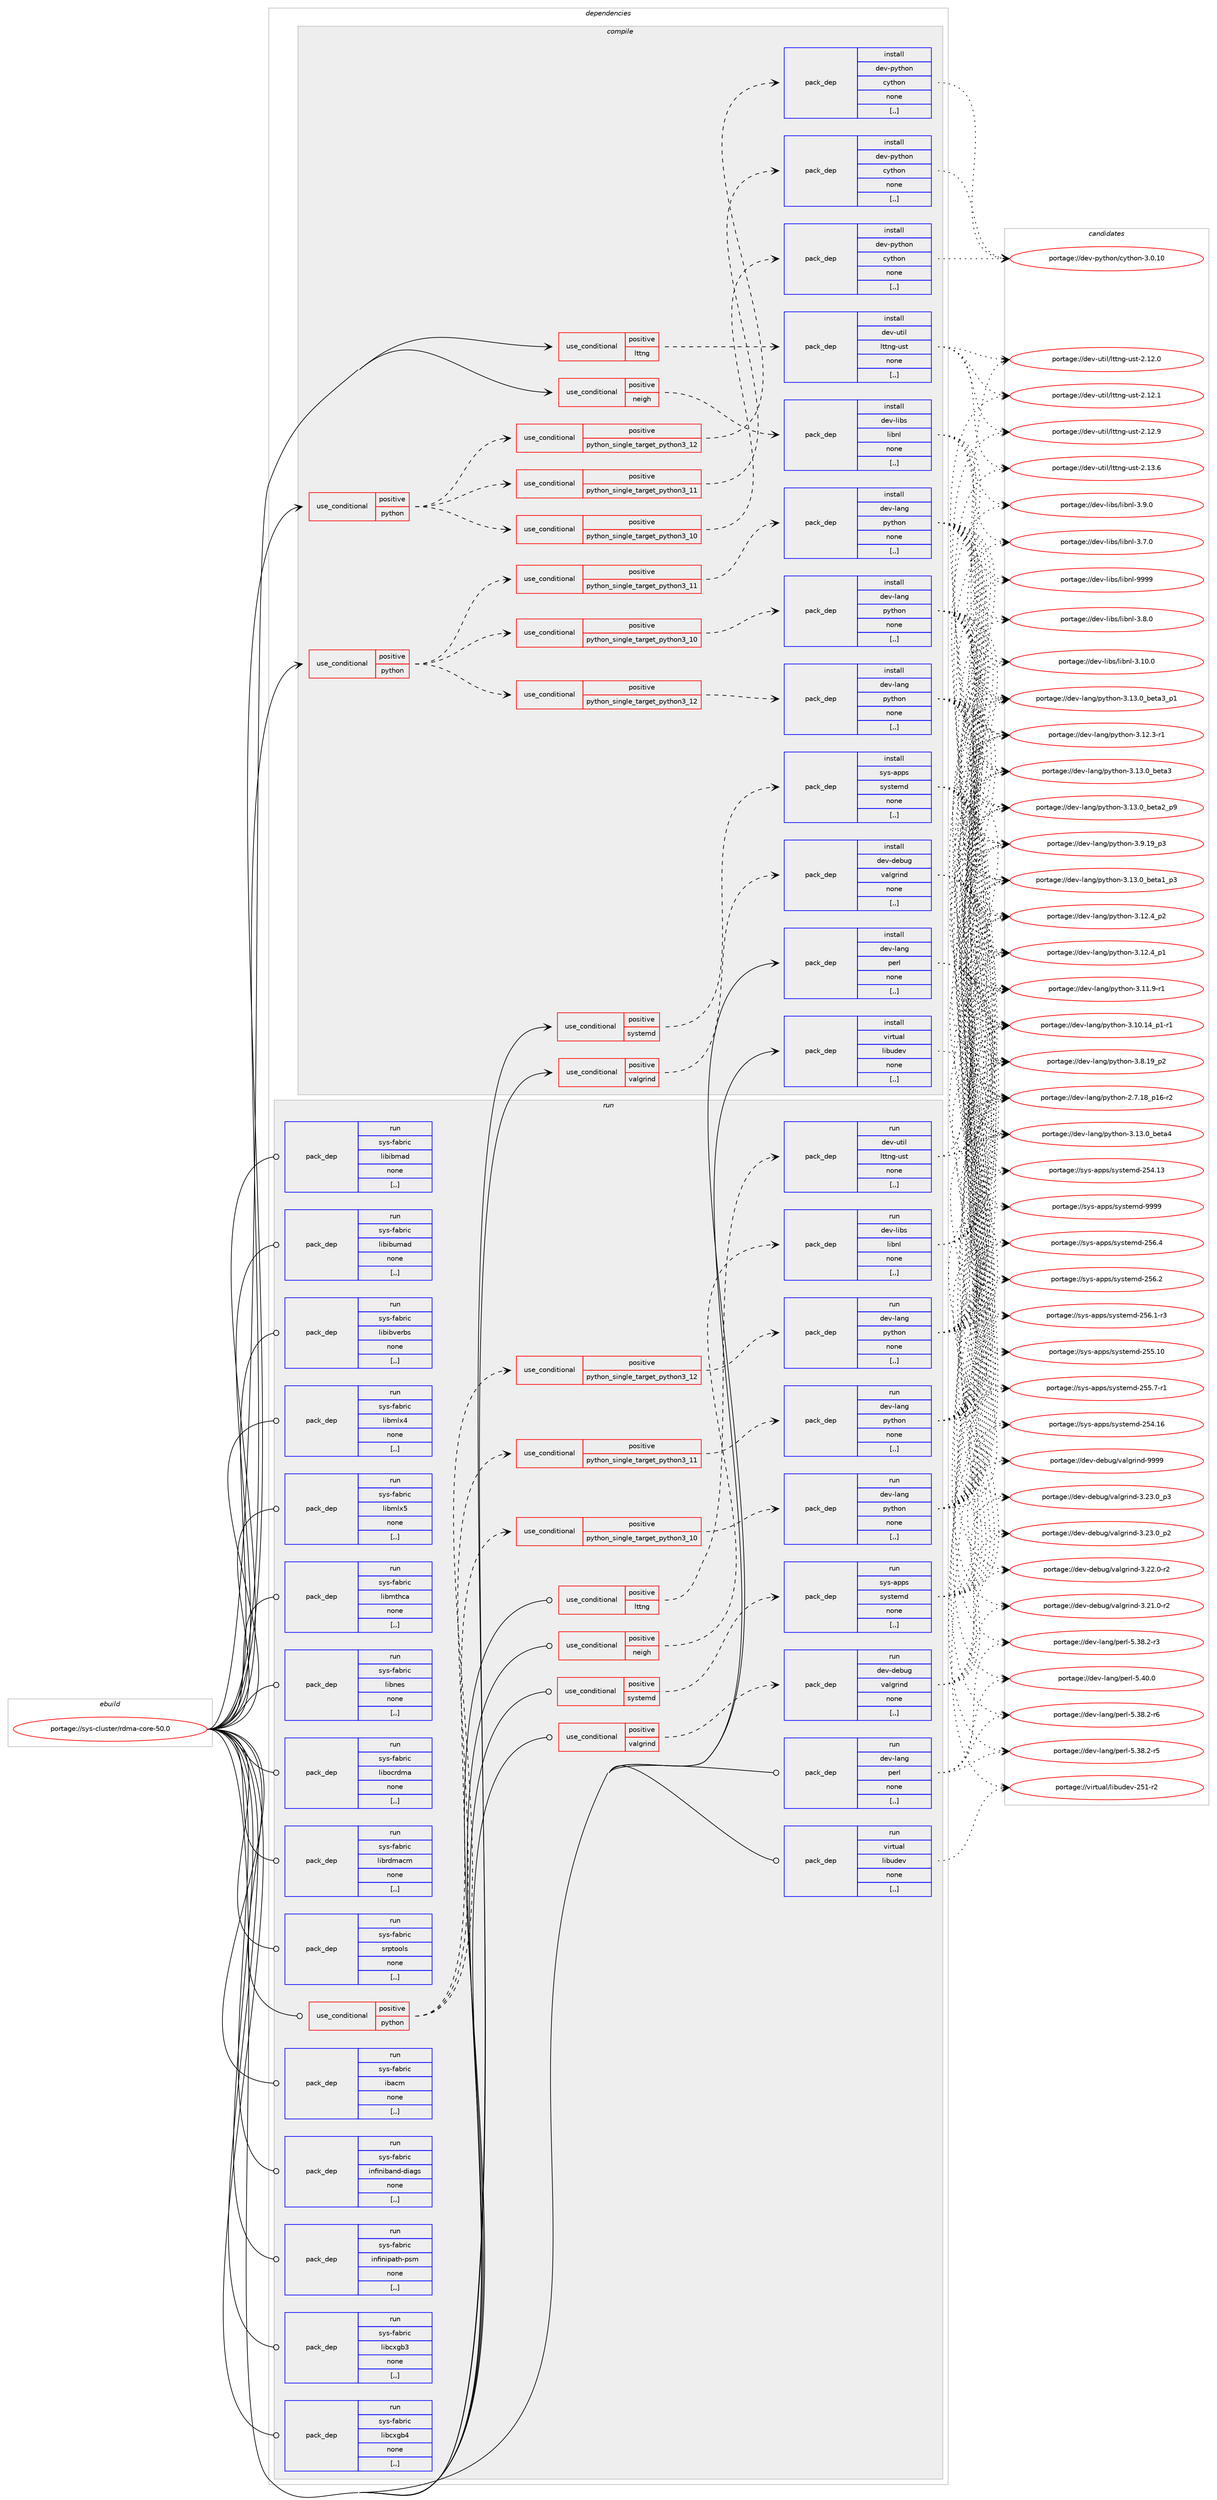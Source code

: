 digraph prolog {

# *************
# Graph options
# *************

newrank=true;
concentrate=true;
compound=true;
graph [rankdir=LR,fontname=Helvetica,fontsize=10,ranksep=1.5];#, ranksep=2.5, nodesep=0.2];
edge  [arrowhead=vee];
node  [fontname=Helvetica,fontsize=10];

# **********
# The ebuild
# **********

subgraph cluster_leftcol {
color=gray;
label=<<i>ebuild</i>>;
id [label="portage://sys-cluster/rdma-core-50.0", color=red, width=4, href="../sys-cluster/rdma-core-50.0.svg"];
}

# ****************
# The dependencies
# ****************

subgraph cluster_midcol {
color=gray;
label=<<i>dependencies</i>>;
subgraph cluster_compile {
fillcolor="#eeeeee";
style=filled;
label=<<i>compile</i>>;
subgraph cond114519 {
dependency431304 [label=<<TABLE BORDER="0" CELLBORDER="1" CELLSPACING="0" CELLPADDING="4"><TR><TD ROWSPAN="3" CELLPADDING="10">use_conditional</TD></TR><TR><TD>positive</TD></TR><TR><TD>lttng</TD></TR></TABLE>>, shape=none, color=red];
subgraph pack313841 {
dependency431305 [label=<<TABLE BORDER="0" CELLBORDER="1" CELLSPACING="0" CELLPADDING="4" WIDTH="220"><TR><TD ROWSPAN="6" CELLPADDING="30">pack_dep</TD></TR><TR><TD WIDTH="110">install</TD></TR><TR><TD>dev-util</TD></TR><TR><TD>lttng-ust</TD></TR><TR><TD>none</TD></TR><TR><TD>[,,]</TD></TR></TABLE>>, shape=none, color=blue];
}
dependency431304:e -> dependency431305:w [weight=20,style="dashed",arrowhead="vee"];
}
id:e -> dependency431304:w [weight=20,style="solid",arrowhead="vee"];
subgraph cond114520 {
dependency431306 [label=<<TABLE BORDER="0" CELLBORDER="1" CELLSPACING="0" CELLPADDING="4"><TR><TD ROWSPAN="3" CELLPADDING="10">use_conditional</TD></TR><TR><TD>positive</TD></TR><TR><TD>neigh</TD></TR></TABLE>>, shape=none, color=red];
subgraph pack313842 {
dependency431307 [label=<<TABLE BORDER="0" CELLBORDER="1" CELLSPACING="0" CELLPADDING="4" WIDTH="220"><TR><TD ROWSPAN="6" CELLPADDING="30">pack_dep</TD></TR><TR><TD WIDTH="110">install</TD></TR><TR><TD>dev-libs</TD></TR><TR><TD>libnl</TD></TR><TR><TD>none</TD></TR><TR><TD>[,,]</TD></TR></TABLE>>, shape=none, color=blue];
}
dependency431306:e -> dependency431307:w [weight=20,style="dashed",arrowhead="vee"];
}
id:e -> dependency431306:w [weight=20,style="solid",arrowhead="vee"];
subgraph cond114521 {
dependency431308 [label=<<TABLE BORDER="0" CELLBORDER="1" CELLSPACING="0" CELLPADDING="4"><TR><TD ROWSPAN="3" CELLPADDING="10">use_conditional</TD></TR><TR><TD>positive</TD></TR><TR><TD>python</TD></TR></TABLE>>, shape=none, color=red];
subgraph cond114522 {
dependency431309 [label=<<TABLE BORDER="0" CELLBORDER="1" CELLSPACING="0" CELLPADDING="4"><TR><TD ROWSPAN="3" CELLPADDING="10">use_conditional</TD></TR><TR><TD>positive</TD></TR><TR><TD>python_single_target_python3_10</TD></TR></TABLE>>, shape=none, color=red];
subgraph pack313843 {
dependency431310 [label=<<TABLE BORDER="0" CELLBORDER="1" CELLSPACING="0" CELLPADDING="4" WIDTH="220"><TR><TD ROWSPAN="6" CELLPADDING="30">pack_dep</TD></TR><TR><TD WIDTH="110">install</TD></TR><TR><TD>dev-lang</TD></TR><TR><TD>python</TD></TR><TR><TD>none</TD></TR><TR><TD>[,,]</TD></TR></TABLE>>, shape=none, color=blue];
}
dependency431309:e -> dependency431310:w [weight=20,style="dashed",arrowhead="vee"];
}
dependency431308:e -> dependency431309:w [weight=20,style="dashed",arrowhead="vee"];
subgraph cond114523 {
dependency431311 [label=<<TABLE BORDER="0" CELLBORDER="1" CELLSPACING="0" CELLPADDING="4"><TR><TD ROWSPAN="3" CELLPADDING="10">use_conditional</TD></TR><TR><TD>positive</TD></TR><TR><TD>python_single_target_python3_11</TD></TR></TABLE>>, shape=none, color=red];
subgraph pack313844 {
dependency431312 [label=<<TABLE BORDER="0" CELLBORDER="1" CELLSPACING="0" CELLPADDING="4" WIDTH="220"><TR><TD ROWSPAN="6" CELLPADDING="30">pack_dep</TD></TR><TR><TD WIDTH="110">install</TD></TR><TR><TD>dev-lang</TD></TR><TR><TD>python</TD></TR><TR><TD>none</TD></TR><TR><TD>[,,]</TD></TR></TABLE>>, shape=none, color=blue];
}
dependency431311:e -> dependency431312:w [weight=20,style="dashed",arrowhead="vee"];
}
dependency431308:e -> dependency431311:w [weight=20,style="dashed",arrowhead="vee"];
subgraph cond114524 {
dependency431313 [label=<<TABLE BORDER="0" CELLBORDER="1" CELLSPACING="0" CELLPADDING="4"><TR><TD ROWSPAN="3" CELLPADDING="10">use_conditional</TD></TR><TR><TD>positive</TD></TR><TR><TD>python_single_target_python3_12</TD></TR></TABLE>>, shape=none, color=red];
subgraph pack313845 {
dependency431314 [label=<<TABLE BORDER="0" CELLBORDER="1" CELLSPACING="0" CELLPADDING="4" WIDTH="220"><TR><TD ROWSPAN="6" CELLPADDING="30">pack_dep</TD></TR><TR><TD WIDTH="110">install</TD></TR><TR><TD>dev-lang</TD></TR><TR><TD>python</TD></TR><TR><TD>none</TD></TR><TR><TD>[,,]</TD></TR></TABLE>>, shape=none, color=blue];
}
dependency431313:e -> dependency431314:w [weight=20,style="dashed",arrowhead="vee"];
}
dependency431308:e -> dependency431313:w [weight=20,style="dashed",arrowhead="vee"];
}
id:e -> dependency431308:w [weight=20,style="solid",arrowhead="vee"];
subgraph cond114525 {
dependency431315 [label=<<TABLE BORDER="0" CELLBORDER="1" CELLSPACING="0" CELLPADDING="4"><TR><TD ROWSPAN="3" CELLPADDING="10">use_conditional</TD></TR><TR><TD>positive</TD></TR><TR><TD>python</TD></TR></TABLE>>, shape=none, color=red];
subgraph cond114526 {
dependency431316 [label=<<TABLE BORDER="0" CELLBORDER="1" CELLSPACING="0" CELLPADDING="4"><TR><TD ROWSPAN="3" CELLPADDING="10">use_conditional</TD></TR><TR><TD>positive</TD></TR><TR><TD>python_single_target_python3_10</TD></TR></TABLE>>, shape=none, color=red];
subgraph pack313846 {
dependency431317 [label=<<TABLE BORDER="0" CELLBORDER="1" CELLSPACING="0" CELLPADDING="4" WIDTH="220"><TR><TD ROWSPAN="6" CELLPADDING="30">pack_dep</TD></TR><TR><TD WIDTH="110">install</TD></TR><TR><TD>dev-python</TD></TR><TR><TD>cython</TD></TR><TR><TD>none</TD></TR><TR><TD>[,,]</TD></TR></TABLE>>, shape=none, color=blue];
}
dependency431316:e -> dependency431317:w [weight=20,style="dashed",arrowhead="vee"];
}
dependency431315:e -> dependency431316:w [weight=20,style="dashed",arrowhead="vee"];
subgraph cond114527 {
dependency431318 [label=<<TABLE BORDER="0" CELLBORDER="1" CELLSPACING="0" CELLPADDING="4"><TR><TD ROWSPAN="3" CELLPADDING="10">use_conditional</TD></TR><TR><TD>positive</TD></TR><TR><TD>python_single_target_python3_11</TD></TR></TABLE>>, shape=none, color=red];
subgraph pack313847 {
dependency431319 [label=<<TABLE BORDER="0" CELLBORDER="1" CELLSPACING="0" CELLPADDING="4" WIDTH="220"><TR><TD ROWSPAN="6" CELLPADDING="30">pack_dep</TD></TR><TR><TD WIDTH="110">install</TD></TR><TR><TD>dev-python</TD></TR><TR><TD>cython</TD></TR><TR><TD>none</TD></TR><TR><TD>[,,]</TD></TR></TABLE>>, shape=none, color=blue];
}
dependency431318:e -> dependency431319:w [weight=20,style="dashed",arrowhead="vee"];
}
dependency431315:e -> dependency431318:w [weight=20,style="dashed",arrowhead="vee"];
subgraph cond114528 {
dependency431320 [label=<<TABLE BORDER="0" CELLBORDER="1" CELLSPACING="0" CELLPADDING="4"><TR><TD ROWSPAN="3" CELLPADDING="10">use_conditional</TD></TR><TR><TD>positive</TD></TR><TR><TD>python_single_target_python3_12</TD></TR></TABLE>>, shape=none, color=red];
subgraph pack313848 {
dependency431321 [label=<<TABLE BORDER="0" CELLBORDER="1" CELLSPACING="0" CELLPADDING="4" WIDTH="220"><TR><TD ROWSPAN="6" CELLPADDING="30">pack_dep</TD></TR><TR><TD WIDTH="110">install</TD></TR><TR><TD>dev-python</TD></TR><TR><TD>cython</TD></TR><TR><TD>none</TD></TR><TR><TD>[,,]</TD></TR></TABLE>>, shape=none, color=blue];
}
dependency431320:e -> dependency431321:w [weight=20,style="dashed",arrowhead="vee"];
}
dependency431315:e -> dependency431320:w [weight=20,style="dashed",arrowhead="vee"];
}
id:e -> dependency431315:w [weight=20,style="solid",arrowhead="vee"];
subgraph cond114529 {
dependency431322 [label=<<TABLE BORDER="0" CELLBORDER="1" CELLSPACING="0" CELLPADDING="4"><TR><TD ROWSPAN="3" CELLPADDING="10">use_conditional</TD></TR><TR><TD>positive</TD></TR><TR><TD>systemd</TD></TR></TABLE>>, shape=none, color=red];
subgraph pack313849 {
dependency431323 [label=<<TABLE BORDER="0" CELLBORDER="1" CELLSPACING="0" CELLPADDING="4" WIDTH="220"><TR><TD ROWSPAN="6" CELLPADDING="30">pack_dep</TD></TR><TR><TD WIDTH="110">install</TD></TR><TR><TD>sys-apps</TD></TR><TR><TD>systemd</TD></TR><TR><TD>none</TD></TR><TR><TD>[,,]</TD></TR></TABLE>>, shape=none, color=blue];
}
dependency431322:e -> dependency431323:w [weight=20,style="dashed",arrowhead="vee"];
}
id:e -> dependency431322:w [weight=20,style="solid",arrowhead="vee"];
subgraph cond114530 {
dependency431324 [label=<<TABLE BORDER="0" CELLBORDER="1" CELLSPACING="0" CELLPADDING="4"><TR><TD ROWSPAN="3" CELLPADDING="10">use_conditional</TD></TR><TR><TD>positive</TD></TR><TR><TD>valgrind</TD></TR></TABLE>>, shape=none, color=red];
subgraph pack313850 {
dependency431325 [label=<<TABLE BORDER="0" CELLBORDER="1" CELLSPACING="0" CELLPADDING="4" WIDTH="220"><TR><TD ROWSPAN="6" CELLPADDING="30">pack_dep</TD></TR><TR><TD WIDTH="110">install</TD></TR><TR><TD>dev-debug</TD></TR><TR><TD>valgrind</TD></TR><TR><TD>none</TD></TR><TR><TD>[,,]</TD></TR></TABLE>>, shape=none, color=blue];
}
dependency431324:e -> dependency431325:w [weight=20,style="dashed",arrowhead="vee"];
}
id:e -> dependency431324:w [weight=20,style="solid",arrowhead="vee"];
subgraph pack313851 {
dependency431326 [label=<<TABLE BORDER="0" CELLBORDER="1" CELLSPACING="0" CELLPADDING="4" WIDTH="220"><TR><TD ROWSPAN="6" CELLPADDING="30">pack_dep</TD></TR><TR><TD WIDTH="110">install</TD></TR><TR><TD>dev-lang</TD></TR><TR><TD>perl</TD></TR><TR><TD>none</TD></TR><TR><TD>[,,]</TD></TR></TABLE>>, shape=none, color=blue];
}
id:e -> dependency431326:w [weight=20,style="solid",arrowhead="vee"];
subgraph pack313852 {
dependency431327 [label=<<TABLE BORDER="0" CELLBORDER="1" CELLSPACING="0" CELLPADDING="4" WIDTH="220"><TR><TD ROWSPAN="6" CELLPADDING="30">pack_dep</TD></TR><TR><TD WIDTH="110">install</TD></TR><TR><TD>virtual</TD></TR><TR><TD>libudev</TD></TR><TR><TD>none</TD></TR><TR><TD>[,,]</TD></TR></TABLE>>, shape=none, color=blue];
}
id:e -> dependency431327:w [weight=20,style="solid",arrowhead="vee"];
}
subgraph cluster_compileandrun {
fillcolor="#eeeeee";
style=filled;
label=<<i>compile and run</i>>;
}
subgraph cluster_run {
fillcolor="#eeeeee";
style=filled;
label=<<i>run</i>>;
subgraph cond114531 {
dependency431328 [label=<<TABLE BORDER="0" CELLBORDER="1" CELLSPACING="0" CELLPADDING="4"><TR><TD ROWSPAN="3" CELLPADDING="10">use_conditional</TD></TR><TR><TD>positive</TD></TR><TR><TD>lttng</TD></TR></TABLE>>, shape=none, color=red];
subgraph pack313853 {
dependency431329 [label=<<TABLE BORDER="0" CELLBORDER="1" CELLSPACING="0" CELLPADDING="4" WIDTH="220"><TR><TD ROWSPAN="6" CELLPADDING="30">pack_dep</TD></TR><TR><TD WIDTH="110">run</TD></TR><TR><TD>dev-util</TD></TR><TR><TD>lttng-ust</TD></TR><TR><TD>none</TD></TR><TR><TD>[,,]</TD></TR></TABLE>>, shape=none, color=blue];
}
dependency431328:e -> dependency431329:w [weight=20,style="dashed",arrowhead="vee"];
}
id:e -> dependency431328:w [weight=20,style="solid",arrowhead="odot"];
subgraph cond114532 {
dependency431330 [label=<<TABLE BORDER="0" CELLBORDER="1" CELLSPACING="0" CELLPADDING="4"><TR><TD ROWSPAN="3" CELLPADDING="10">use_conditional</TD></TR><TR><TD>positive</TD></TR><TR><TD>neigh</TD></TR></TABLE>>, shape=none, color=red];
subgraph pack313854 {
dependency431331 [label=<<TABLE BORDER="0" CELLBORDER="1" CELLSPACING="0" CELLPADDING="4" WIDTH="220"><TR><TD ROWSPAN="6" CELLPADDING="30">pack_dep</TD></TR><TR><TD WIDTH="110">run</TD></TR><TR><TD>dev-libs</TD></TR><TR><TD>libnl</TD></TR><TR><TD>none</TD></TR><TR><TD>[,,]</TD></TR></TABLE>>, shape=none, color=blue];
}
dependency431330:e -> dependency431331:w [weight=20,style="dashed",arrowhead="vee"];
}
id:e -> dependency431330:w [weight=20,style="solid",arrowhead="odot"];
subgraph cond114533 {
dependency431332 [label=<<TABLE BORDER="0" CELLBORDER="1" CELLSPACING="0" CELLPADDING="4"><TR><TD ROWSPAN="3" CELLPADDING="10">use_conditional</TD></TR><TR><TD>positive</TD></TR><TR><TD>python</TD></TR></TABLE>>, shape=none, color=red];
subgraph cond114534 {
dependency431333 [label=<<TABLE BORDER="0" CELLBORDER="1" CELLSPACING="0" CELLPADDING="4"><TR><TD ROWSPAN="3" CELLPADDING="10">use_conditional</TD></TR><TR><TD>positive</TD></TR><TR><TD>python_single_target_python3_10</TD></TR></TABLE>>, shape=none, color=red];
subgraph pack313855 {
dependency431334 [label=<<TABLE BORDER="0" CELLBORDER="1" CELLSPACING="0" CELLPADDING="4" WIDTH="220"><TR><TD ROWSPAN="6" CELLPADDING="30">pack_dep</TD></TR><TR><TD WIDTH="110">run</TD></TR><TR><TD>dev-lang</TD></TR><TR><TD>python</TD></TR><TR><TD>none</TD></TR><TR><TD>[,,]</TD></TR></TABLE>>, shape=none, color=blue];
}
dependency431333:e -> dependency431334:w [weight=20,style="dashed",arrowhead="vee"];
}
dependency431332:e -> dependency431333:w [weight=20,style="dashed",arrowhead="vee"];
subgraph cond114535 {
dependency431335 [label=<<TABLE BORDER="0" CELLBORDER="1" CELLSPACING="0" CELLPADDING="4"><TR><TD ROWSPAN="3" CELLPADDING="10">use_conditional</TD></TR><TR><TD>positive</TD></TR><TR><TD>python_single_target_python3_11</TD></TR></TABLE>>, shape=none, color=red];
subgraph pack313856 {
dependency431336 [label=<<TABLE BORDER="0" CELLBORDER="1" CELLSPACING="0" CELLPADDING="4" WIDTH="220"><TR><TD ROWSPAN="6" CELLPADDING="30">pack_dep</TD></TR><TR><TD WIDTH="110">run</TD></TR><TR><TD>dev-lang</TD></TR><TR><TD>python</TD></TR><TR><TD>none</TD></TR><TR><TD>[,,]</TD></TR></TABLE>>, shape=none, color=blue];
}
dependency431335:e -> dependency431336:w [weight=20,style="dashed",arrowhead="vee"];
}
dependency431332:e -> dependency431335:w [weight=20,style="dashed",arrowhead="vee"];
subgraph cond114536 {
dependency431337 [label=<<TABLE BORDER="0" CELLBORDER="1" CELLSPACING="0" CELLPADDING="4"><TR><TD ROWSPAN="3" CELLPADDING="10">use_conditional</TD></TR><TR><TD>positive</TD></TR><TR><TD>python_single_target_python3_12</TD></TR></TABLE>>, shape=none, color=red];
subgraph pack313857 {
dependency431338 [label=<<TABLE BORDER="0" CELLBORDER="1" CELLSPACING="0" CELLPADDING="4" WIDTH="220"><TR><TD ROWSPAN="6" CELLPADDING="30">pack_dep</TD></TR><TR><TD WIDTH="110">run</TD></TR><TR><TD>dev-lang</TD></TR><TR><TD>python</TD></TR><TR><TD>none</TD></TR><TR><TD>[,,]</TD></TR></TABLE>>, shape=none, color=blue];
}
dependency431337:e -> dependency431338:w [weight=20,style="dashed",arrowhead="vee"];
}
dependency431332:e -> dependency431337:w [weight=20,style="dashed",arrowhead="vee"];
}
id:e -> dependency431332:w [weight=20,style="solid",arrowhead="odot"];
subgraph cond114537 {
dependency431339 [label=<<TABLE BORDER="0" CELLBORDER="1" CELLSPACING="0" CELLPADDING="4"><TR><TD ROWSPAN="3" CELLPADDING="10">use_conditional</TD></TR><TR><TD>positive</TD></TR><TR><TD>systemd</TD></TR></TABLE>>, shape=none, color=red];
subgraph pack313858 {
dependency431340 [label=<<TABLE BORDER="0" CELLBORDER="1" CELLSPACING="0" CELLPADDING="4" WIDTH="220"><TR><TD ROWSPAN="6" CELLPADDING="30">pack_dep</TD></TR><TR><TD WIDTH="110">run</TD></TR><TR><TD>sys-apps</TD></TR><TR><TD>systemd</TD></TR><TR><TD>none</TD></TR><TR><TD>[,,]</TD></TR></TABLE>>, shape=none, color=blue];
}
dependency431339:e -> dependency431340:w [weight=20,style="dashed",arrowhead="vee"];
}
id:e -> dependency431339:w [weight=20,style="solid",arrowhead="odot"];
subgraph cond114538 {
dependency431341 [label=<<TABLE BORDER="0" CELLBORDER="1" CELLSPACING="0" CELLPADDING="4"><TR><TD ROWSPAN="3" CELLPADDING="10">use_conditional</TD></TR><TR><TD>positive</TD></TR><TR><TD>valgrind</TD></TR></TABLE>>, shape=none, color=red];
subgraph pack313859 {
dependency431342 [label=<<TABLE BORDER="0" CELLBORDER="1" CELLSPACING="0" CELLPADDING="4" WIDTH="220"><TR><TD ROWSPAN="6" CELLPADDING="30">pack_dep</TD></TR><TR><TD WIDTH="110">run</TD></TR><TR><TD>dev-debug</TD></TR><TR><TD>valgrind</TD></TR><TR><TD>none</TD></TR><TR><TD>[,,]</TD></TR></TABLE>>, shape=none, color=blue];
}
dependency431341:e -> dependency431342:w [weight=20,style="dashed",arrowhead="vee"];
}
id:e -> dependency431341:w [weight=20,style="solid",arrowhead="odot"];
subgraph pack313860 {
dependency431343 [label=<<TABLE BORDER="0" CELLBORDER="1" CELLSPACING="0" CELLPADDING="4" WIDTH="220"><TR><TD ROWSPAN="6" CELLPADDING="30">pack_dep</TD></TR><TR><TD WIDTH="110">run</TD></TR><TR><TD>dev-lang</TD></TR><TR><TD>perl</TD></TR><TR><TD>none</TD></TR><TR><TD>[,,]</TD></TR></TABLE>>, shape=none, color=blue];
}
id:e -> dependency431343:w [weight=20,style="solid",arrowhead="odot"];
subgraph pack313861 {
dependency431344 [label=<<TABLE BORDER="0" CELLBORDER="1" CELLSPACING="0" CELLPADDING="4" WIDTH="220"><TR><TD ROWSPAN="6" CELLPADDING="30">pack_dep</TD></TR><TR><TD WIDTH="110">run</TD></TR><TR><TD>virtual</TD></TR><TR><TD>libudev</TD></TR><TR><TD>none</TD></TR><TR><TD>[,,]</TD></TR></TABLE>>, shape=none, color=blue];
}
id:e -> dependency431344:w [weight=20,style="solid",arrowhead="odot"];
subgraph pack313862 {
dependency431345 [label=<<TABLE BORDER="0" CELLBORDER="1" CELLSPACING="0" CELLPADDING="4" WIDTH="220"><TR><TD ROWSPAN="6" CELLPADDING="30">pack_dep</TD></TR><TR><TD WIDTH="110">run</TD></TR><TR><TD>sys-fabric</TD></TR><TR><TD>ibacm</TD></TR><TR><TD>none</TD></TR><TR><TD>[,,]</TD></TR></TABLE>>, shape=none, color=blue];
}
id:e -> dependency431345:w [weight=20,style="solid",arrowhead="odot"];
subgraph pack313863 {
dependency431346 [label=<<TABLE BORDER="0" CELLBORDER="1" CELLSPACING="0" CELLPADDING="4" WIDTH="220"><TR><TD ROWSPAN="6" CELLPADDING="30">pack_dep</TD></TR><TR><TD WIDTH="110">run</TD></TR><TR><TD>sys-fabric</TD></TR><TR><TD>infiniband-diags</TD></TR><TR><TD>none</TD></TR><TR><TD>[,,]</TD></TR></TABLE>>, shape=none, color=blue];
}
id:e -> dependency431346:w [weight=20,style="solid",arrowhead="odot"];
subgraph pack313864 {
dependency431347 [label=<<TABLE BORDER="0" CELLBORDER="1" CELLSPACING="0" CELLPADDING="4" WIDTH="220"><TR><TD ROWSPAN="6" CELLPADDING="30">pack_dep</TD></TR><TR><TD WIDTH="110">run</TD></TR><TR><TD>sys-fabric</TD></TR><TR><TD>infinipath-psm</TD></TR><TR><TD>none</TD></TR><TR><TD>[,,]</TD></TR></TABLE>>, shape=none, color=blue];
}
id:e -> dependency431347:w [weight=20,style="solid",arrowhead="odot"];
subgraph pack313865 {
dependency431348 [label=<<TABLE BORDER="0" CELLBORDER="1" CELLSPACING="0" CELLPADDING="4" WIDTH="220"><TR><TD ROWSPAN="6" CELLPADDING="30">pack_dep</TD></TR><TR><TD WIDTH="110">run</TD></TR><TR><TD>sys-fabric</TD></TR><TR><TD>libcxgb3</TD></TR><TR><TD>none</TD></TR><TR><TD>[,,]</TD></TR></TABLE>>, shape=none, color=blue];
}
id:e -> dependency431348:w [weight=20,style="solid",arrowhead="odot"];
subgraph pack313866 {
dependency431349 [label=<<TABLE BORDER="0" CELLBORDER="1" CELLSPACING="0" CELLPADDING="4" WIDTH="220"><TR><TD ROWSPAN="6" CELLPADDING="30">pack_dep</TD></TR><TR><TD WIDTH="110">run</TD></TR><TR><TD>sys-fabric</TD></TR><TR><TD>libcxgb4</TD></TR><TR><TD>none</TD></TR><TR><TD>[,,]</TD></TR></TABLE>>, shape=none, color=blue];
}
id:e -> dependency431349:w [weight=20,style="solid",arrowhead="odot"];
subgraph pack313867 {
dependency431350 [label=<<TABLE BORDER="0" CELLBORDER="1" CELLSPACING="0" CELLPADDING="4" WIDTH="220"><TR><TD ROWSPAN="6" CELLPADDING="30">pack_dep</TD></TR><TR><TD WIDTH="110">run</TD></TR><TR><TD>sys-fabric</TD></TR><TR><TD>libibmad</TD></TR><TR><TD>none</TD></TR><TR><TD>[,,]</TD></TR></TABLE>>, shape=none, color=blue];
}
id:e -> dependency431350:w [weight=20,style="solid",arrowhead="odot"];
subgraph pack313868 {
dependency431351 [label=<<TABLE BORDER="0" CELLBORDER="1" CELLSPACING="0" CELLPADDING="4" WIDTH="220"><TR><TD ROWSPAN="6" CELLPADDING="30">pack_dep</TD></TR><TR><TD WIDTH="110">run</TD></TR><TR><TD>sys-fabric</TD></TR><TR><TD>libibumad</TD></TR><TR><TD>none</TD></TR><TR><TD>[,,]</TD></TR></TABLE>>, shape=none, color=blue];
}
id:e -> dependency431351:w [weight=20,style="solid",arrowhead="odot"];
subgraph pack313869 {
dependency431352 [label=<<TABLE BORDER="0" CELLBORDER="1" CELLSPACING="0" CELLPADDING="4" WIDTH="220"><TR><TD ROWSPAN="6" CELLPADDING="30">pack_dep</TD></TR><TR><TD WIDTH="110">run</TD></TR><TR><TD>sys-fabric</TD></TR><TR><TD>libibverbs</TD></TR><TR><TD>none</TD></TR><TR><TD>[,,]</TD></TR></TABLE>>, shape=none, color=blue];
}
id:e -> dependency431352:w [weight=20,style="solid",arrowhead="odot"];
subgraph pack313870 {
dependency431353 [label=<<TABLE BORDER="0" CELLBORDER="1" CELLSPACING="0" CELLPADDING="4" WIDTH="220"><TR><TD ROWSPAN="6" CELLPADDING="30">pack_dep</TD></TR><TR><TD WIDTH="110">run</TD></TR><TR><TD>sys-fabric</TD></TR><TR><TD>libmlx4</TD></TR><TR><TD>none</TD></TR><TR><TD>[,,]</TD></TR></TABLE>>, shape=none, color=blue];
}
id:e -> dependency431353:w [weight=20,style="solid",arrowhead="odot"];
subgraph pack313871 {
dependency431354 [label=<<TABLE BORDER="0" CELLBORDER="1" CELLSPACING="0" CELLPADDING="4" WIDTH="220"><TR><TD ROWSPAN="6" CELLPADDING="30">pack_dep</TD></TR><TR><TD WIDTH="110">run</TD></TR><TR><TD>sys-fabric</TD></TR><TR><TD>libmlx5</TD></TR><TR><TD>none</TD></TR><TR><TD>[,,]</TD></TR></TABLE>>, shape=none, color=blue];
}
id:e -> dependency431354:w [weight=20,style="solid",arrowhead="odot"];
subgraph pack313872 {
dependency431355 [label=<<TABLE BORDER="0" CELLBORDER="1" CELLSPACING="0" CELLPADDING="4" WIDTH="220"><TR><TD ROWSPAN="6" CELLPADDING="30">pack_dep</TD></TR><TR><TD WIDTH="110">run</TD></TR><TR><TD>sys-fabric</TD></TR><TR><TD>libmthca</TD></TR><TR><TD>none</TD></TR><TR><TD>[,,]</TD></TR></TABLE>>, shape=none, color=blue];
}
id:e -> dependency431355:w [weight=20,style="solid",arrowhead="odot"];
subgraph pack313873 {
dependency431356 [label=<<TABLE BORDER="0" CELLBORDER="1" CELLSPACING="0" CELLPADDING="4" WIDTH="220"><TR><TD ROWSPAN="6" CELLPADDING="30">pack_dep</TD></TR><TR><TD WIDTH="110">run</TD></TR><TR><TD>sys-fabric</TD></TR><TR><TD>libnes</TD></TR><TR><TD>none</TD></TR><TR><TD>[,,]</TD></TR></TABLE>>, shape=none, color=blue];
}
id:e -> dependency431356:w [weight=20,style="solid",arrowhead="odot"];
subgraph pack313874 {
dependency431357 [label=<<TABLE BORDER="0" CELLBORDER="1" CELLSPACING="0" CELLPADDING="4" WIDTH="220"><TR><TD ROWSPAN="6" CELLPADDING="30">pack_dep</TD></TR><TR><TD WIDTH="110">run</TD></TR><TR><TD>sys-fabric</TD></TR><TR><TD>libocrdma</TD></TR><TR><TD>none</TD></TR><TR><TD>[,,]</TD></TR></TABLE>>, shape=none, color=blue];
}
id:e -> dependency431357:w [weight=20,style="solid",arrowhead="odot"];
subgraph pack313875 {
dependency431358 [label=<<TABLE BORDER="0" CELLBORDER="1" CELLSPACING="0" CELLPADDING="4" WIDTH="220"><TR><TD ROWSPAN="6" CELLPADDING="30">pack_dep</TD></TR><TR><TD WIDTH="110">run</TD></TR><TR><TD>sys-fabric</TD></TR><TR><TD>librdmacm</TD></TR><TR><TD>none</TD></TR><TR><TD>[,,]</TD></TR></TABLE>>, shape=none, color=blue];
}
id:e -> dependency431358:w [weight=20,style="solid",arrowhead="odot"];
subgraph pack313876 {
dependency431359 [label=<<TABLE BORDER="0" CELLBORDER="1" CELLSPACING="0" CELLPADDING="4" WIDTH="220"><TR><TD ROWSPAN="6" CELLPADDING="30">pack_dep</TD></TR><TR><TD WIDTH="110">run</TD></TR><TR><TD>sys-fabric</TD></TR><TR><TD>srptools</TD></TR><TR><TD>none</TD></TR><TR><TD>[,,]</TD></TR></TABLE>>, shape=none, color=blue];
}
id:e -> dependency431359:w [weight=20,style="solid",arrowhead="odot"];
}
}

# **************
# The candidates
# **************

subgraph cluster_choices {
rank=same;
color=gray;
label=<<i>candidates</i>>;

subgraph choice313841 {
color=black;
nodesep=1;
choice10010111845117116105108471081161161101034511711511645504649514654 [label="portage://dev-util/lttng-ust-2.13.6", color=red, width=4,href="../dev-util/lttng-ust-2.13.6.svg"];
choice10010111845117116105108471081161161101034511711511645504649504657 [label="portage://dev-util/lttng-ust-2.12.9", color=red, width=4,href="../dev-util/lttng-ust-2.12.9.svg"];
choice10010111845117116105108471081161161101034511711511645504649504649 [label="portage://dev-util/lttng-ust-2.12.1", color=red, width=4,href="../dev-util/lttng-ust-2.12.1.svg"];
choice10010111845117116105108471081161161101034511711511645504649504648 [label="portage://dev-util/lttng-ust-2.12.0", color=red, width=4,href="../dev-util/lttng-ust-2.12.0.svg"];
dependency431305:e -> choice10010111845117116105108471081161161101034511711511645504649514654:w [style=dotted,weight="100"];
dependency431305:e -> choice10010111845117116105108471081161161101034511711511645504649504657:w [style=dotted,weight="100"];
dependency431305:e -> choice10010111845117116105108471081161161101034511711511645504649504649:w [style=dotted,weight="100"];
dependency431305:e -> choice10010111845117116105108471081161161101034511711511645504649504648:w [style=dotted,weight="100"];
}
subgraph choice313842 {
color=black;
nodesep=1;
choice100101118451081059811547108105981101084557575757 [label="portage://dev-libs/libnl-9999", color=red, width=4,href="../dev-libs/libnl-9999.svg"];
choice1001011184510810598115471081059811010845514649484648 [label="portage://dev-libs/libnl-3.10.0", color=red, width=4,href="../dev-libs/libnl-3.10.0.svg"];
choice10010111845108105981154710810598110108455146574648 [label="portage://dev-libs/libnl-3.9.0", color=red, width=4,href="../dev-libs/libnl-3.9.0.svg"];
choice10010111845108105981154710810598110108455146564648 [label="portage://dev-libs/libnl-3.8.0", color=red, width=4,href="../dev-libs/libnl-3.8.0.svg"];
choice10010111845108105981154710810598110108455146554648 [label="portage://dev-libs/libnl-3.7.0", color=red, width=4,href="../dev-libs/libnl-3.7.0.svg"];
dependency431307:e -> choice100101118451081059811547108105981101084557575757:w [style=dotted,weight="100"];
dependency431307:e -> choice1001011184510810598115471081059811010845514649484648:w [style=dotted,weight="100"];
dependency431307:e -> choice10010111845108105981154710810598110108455146574648:w [style=dotted,weight="100"];
dependency431307:e -> choice10010111845108105981154710810598110108455146564648:w [style=dotted,weight="100"];
dependency431307:e -> choice10010111845108105981154710810598110108455146554648:w [style=dotted,weight="100"];
}
subgraph choice313843 {
color=black;
nodesep=1;
choice1001011184510897110103471121211161041111104551464951464895981011169752 [label="portage://dev-lang/python-3.13.0_beta4", color=red, width=4,href="../dev-lang/python-3.13.0_beta4.svg"];
choice10010111845108971101034711212111610411111045514649514648959810111697519511249 [label="portage://dev-lang/python-3.13.0_beta3_p1", color=red, width=4,href="../dev-lang/python-3.13.0_beta3_p1.svg"];
choice1001011184510897110103471121211161041111104551464951464895981011169751 [label="portage://dev-lang/python-3.13.0_beta3", color=red, width=4,href="../dev-lang/python-3.13.0_beta3.svg"];
choice10010111845108971101034711212111610411111045514649514648959810111697509511257 [label="portage://dev-lang/python-3.13.0_beta2_p9", color=red, width=4,href="../dev-lang/python-3.13.0_beta2_p9.svg"];
choice10010111845108971101034711212111610411111045514649514648959810111697499511251 [label="portage://dev-lang/python-3.13.0_beta1_p3", color=red, width=4,href="../dev-lang/python-3.13.0_beta1_p3.svg"];
choice100101118451089711010347112121116104111110455146495046529511250 [label="portage://dev-lang/python-3.12.4_p2", color=red, width=4,href="../dev-lang/python-3.12.4_p2.svg"];
choice100101118451089711010347112121116104111110455146495046529511249 [label="portage://dev-lang/python-3.12.4_p1", color=red, width=4,href="../dev-lang/python-3.12.4_p1.svg"];
choice100101118451089711010347112121116104111110455146495046514511449 [label="portage://dev-lang/python-3.12.3-r1", color=red, width=4,href="../dev-lang/python-3.12.3-r1.svg"];
choice100101118451089711010347112121116104111110455146494946574511449 [label="portage://dev-lang/python-3.11.9-r1", color=red, width=4,href="../dev-lang/python-3.11.9-r1.svg"];
choice100101118451089711010347112121116104111110455146494846495295112494511449 [label="portage://dev-lang/python-3.10.14_p1-r1", color=red, width=4,href="../dev-lang/python-3.10.14_p1-r1.svg"];
choice100101118451089711010347112121116104111110455146574649579511251 [label="portage://dev-lang/python-3.9.19_p3", color=red, width=4,href="../dev-lang/python-3.9.19_p3.svg"];
choice100101118451089711010347112121116104111110455146564649579511250 [label="portage://dev-lang/python-3.8.19_p2", color=red, width=4,href="../dev-lang/python-3.8.19_p2.svg"];
choice100101118451089711010347112121116104111110455046554649569511249544511450 [label="portage://dev-lang/python-2.7.18_p16-r2", color=red, width=4,href="../dev-lang/python-2.7.18_p16-r2.svg"];
dependency431310:e -> choice1001011184510897110103471121211161041111104551464951464895981011169752:w [style=dotted,weight="100"];
dependency431310:e -> choice10010111845108971101034711212111610411111045514649514648959810111697519511249:w [style=dotted,weight="100"];
dependency431310:e -> choice1001011184510897110103471121211161041111104551464951464895981011169751:w [style=dotted,weight="100"];
dependency431310:e -> choice10010111845108971101034711212111610411111045514649514648959810111697509511257:w [style=dotted,weight="100"];
dependency431310:e -> choice10010111845108971101034711212111610411111045514649514648959810111697499511251:w [style=dotted,weight="100"];
dependency431310:e -> choice100101118451089711010347112121116104111110455146495046529511250:w [style=dotted,weight="100"];
dependency431310:e -> choice100101118451089711010347112121116104111110455146495046529511249:w [style=dotted,weight="100"];
dependency431310:e -> choice100101118451089711010347112121116104111110455146495046514511449:w [style=dotted,weight="100"];
dependency431310:e -> choice100101118451089711010347112121116104111110455146494946574511449:w [style=dotted,weight="100"];
dependency431310:e -> choice100101118451089711010347112121116104111110455146494846495295112494511449:w [style=dotted,weight="100"];
dependency431310:e -> choice100101118451089711010347112121116104111110455146574649579511251:w [style=dotted,weight="100"];
dependency431310:e -> choice100101118451089711010347112121116104111110455146564649579511250:w [style=dotted,weight="100"];
dependency431310:e -> choice100101118451089711010347112121116104111110455046554649569511249544511450:w [style=dotted,weight="100"];
}
subgraph choice313844 {
color=black;
nodesep=1;
choice1001011184510897110103471121211161041111104551464951464895981011169752 [label="portage://dev-lang/python-3.13.0_beta4", color=red, width=4,href="../dev-lang/python-3.13.0_beta4.svg"];
choice10010111845108971101034711212111610411111045514649514648959810111697519511249 [label="portage://dev-lang/python-3.13.0_beta3_p1", color=red, width=4,href="../dev-lang/python-3.13.0_beta3_p1.svg"];
choice1001011184510897110103471121211161041111104551464951464895981011169751 [label="portage://dev-lang/python-3.13.0_beta3", color=red, width=4,href="../dev-lang/python-3.13.0_beta3.svg"];
choice10010111845108971101034711212111610411111045514649514648959810111697509511257 [label="portage://dev-lang/python-3.13.0_beta2_p9", color=red, width=4,href="../dev-lang/python-3.13.0_beta2_p9.svg"];
choice10010111845108971101034711212111610411111045514649514648959810111697499511251 [label="portage://dev-lang/python-3.13.0_beta1_p3", color=red, width=4,href="../dev-lang/python-3.13.0_beta1_p3.svg"];
choice100101118451089711010347112121116104111110455146495046529511250 [label="portage://dev-lang/python-3.12.4_p2", color=red, width=4,href="../dev-lang/python-3.12.4_p2.svg"];
choice100101118451089711010347112121116104111110455146495046529511249 [label="portage://dev-lang/python-3.12.4_p1", color=red, width=4,href="../dev-lang/python-3.12.4_p1.svg"];
choice100101118451089711010347112121116104111110455146495046514511449 [label="portage://dev-lang/python-3.12.3-r1", color=red, width=4,href="../dev-lang/python-3.12.3-r1.svg"];
choice100101118451089711010347112121116104111110455146494946574511449 [label="portage://dev-lang/python-3.11.9-r1", color=red, width=4,href="../dev-lang/python-3.11.9-r1.svg"];
choice100101118451089711010347112121116104111110455146494846495295112494511449 [label="portage://dev-lang/python-3.10.14_p1-r1", color=red, width=4,href="../dev-lang/python-3.10.14_p1-r1.svg"];
choice100101118451089711010347112121116104111110455146574649579511251 [label="portage://dev-lang/python-3.9.19_p3", color=red, width=4,href="../dev-lang/python-3.9.19_p3.svg"];
choice100101118451089711010347112121116104111110455146564649579511250 [label="portage://dev-lang/python-3.8.19_p2", color=red, width=4,href="../dev-lang/python-3.8.19_p2.svg"];
choice100101118451089711010347112121116104111110455046554649569511249544511450 [label="portage://dev-lang/python-2.7.18_p16-r2", color=red, width=4,href="../dev-lang/python-2.7.18_p16-r2.svg"];
dependency431312:e -> choice1001011184510897110103471121211161041111104551464951464895981011169752:w [style=dotted,weight="100"];
dependency431312:e -> choice10010111845108971101034711212111610411111045514649514648959810111697519511249:w [style=dotted,weight="100"];
dependency431312:e -> choice1001011184510897110103471121211161041111104551464951464895981011169751:w [style=dotted,weight="100"];
dependency431312:e -> choice10010111845108971101034711212111610411111045514649514648959810111697509511257:w [style=dotted,weight="100"];
dependency431312:e -> choice10010111845108971101034711212111610411111045514649514648959810111697499511251:w [style=dotted,weight="100"];
dependency431312:e -> choice100101118451089711010347112121116104111110455146495046529511250:w [style=dotted,weight="100"];
dependency431312:e -> choice100101118451089711010347112121116104111110455146495046529511249:w [style=dotted,weight="100"];
dependency431312:e -> choice100101118451089711010347112121116104111110455146495046514511449:w [style=dotted,weight="100"];
dependency431312:e -> choice100101118451089711010347112121116104111110455146494946574511449:w [style=dotted,weight="100"];
dependency431312:e -> choice100101118451089711010347112121116104111110455146494846495295112494511449:w [style=dotted,weight="100"];
dependency431312:e -> choice100101118451089711010347112121116104111110455146574649579511251:w [style=dotted,weight="100"];
dependency431312:e -> choice100101118451089711010347112121116104111110455146564649579511250:w [style=dotted,weight="100"];
dependency431312:e -> choice100101118451089711010347112121116104111110455046554649569511249544511450:w [style=dotted,weight="100"];
}
subgraph choice313845 {
color=black;
nodesep=1;
choice1001011184510897110103471121211161041111104551464951464895981011169752 [label="portage://dev-lang/python-3.13.0_beta4", color=red, width=4,href="../dev-lang/python-3.13.0_beta4.svg"];
choice10010111845108971101034711212111610411111045514649514648959810111697519511249 [label="portage://dev-lang/python-3.13.0_beta3_p1", color=red, width=4,href="../dev-lang/python-3.13.0_beta3_p1.svg"];
choice1001011184510897110103471121211161041111104551464951464895981011169751 [label="portage://dev-lang/python-3.13.0_beta3", color=red, width=4,href="../dev-lang/python-3.13.0_beta3.svg"];
choice10010111845108971101034711212111610411111045514649514648959810111697509511257 [label="portage://dev-lang/python-3.13.0_beta2_p9", color=red, width=4,href="../dev-lang/python-3.13.0_beta2_p9.svg"];
choice10010111845108971101034711212111610411111045514649514648959810111697499511251 [label="portage://dev-lang/python-3.13.0_beta1_p3", color=red, width=4,href="../dev-lang/python-3.13.0_beta1_p3.svg"];
choice100101118451089711010347112121116104111110455146495046529511250 [label="portage://dev-lang/python-3.12.4_p2", color=red, width=4,href="../dev-lang/python-3.12.4_p2.svg"];
choice100101118451089711010347112121116104111110455146495046529511249 [label="portage://dev-lang/python-3.12.4_p1", color=red, width=4,href="../dev-lang/python-3.12.4_p1.svg"];
choice100101118451089711010347112121116104111110455146495046514511449 [label="portage://dev-lang/python-3.12.3-r1", color=red, width=4,href="../dev-lang/python-3.12.3-r1.svg"];
choice100101118451089711010347112121116104111110455146494946574511449 [label="portage://dev-lang/python-3.11.9-r1", color=red, width=4,href="../dev-lang/python-3.11.9-r1.svg"];
choice100101118451089711010347112121116104111110455146494846495295112494511449 [label="portage://dev-lang/python-3.10.14_p1-r1", color=red, width=4,href="../dev-lang/python-3.10.14_p1-r1.svg"];
choice100101118451089711010347112121116104111110455146574649579511251 [label="portage://dev-lang/python-3.9.19_p3", color=red, width=4,href="../dev-lang/python-3.9.19_p3.svg"];
choice100101118451089711010347112121116104111110455146564649579511250 [label="portage://dev-lang/python-3.8.19_p2", color=red, width=4,href="../dev-lang/python-3.8.19_p2.svg"];
choice100101118451089711010347112121116104111110455046554649569511249544511450 [label="portage://dev-lang/python-2.7.18_p16-r2", color=red, width=4,href="../dev-lang/python-2.7.18_p16-r2.svg"];
dependency431314:e -> choice1001011184510897110103471121211161041111104551464951464895981011169752:w [style=dotted,weight="100"];
dependency431314:e -> choice10010111845108971101034711212111610411111045514649514648959810111697519511249:w [style=dotted,weight="100"];
dependency431314:e -> choice1001011184510897110103471121211161041111104551464951464895981011169751:w [style=dotted,weight="100"];
dependency431314:e -> choice10010111845108971101034711212111610411111045514649514648959810111697509511257:w [style=dotted,weight="100"];
dependency431314:e -> choice10010111845108971101034711212111610411111045514649514648959810111697499511251:w [style=dotted,weight="100"];
dependency431314:e -> choice100101118451089711010347112121116104111110455146495046529511250:w [style=dotted,weight="100"];
dependency431314:e -> choice100101118451089711010347112121116104111110455146495046529511249:w [style=dotted,weight="100"];
dependency431314:e -> choice100101118451089711010347112121116104111110455146495046514511449:w [style=dotted,weight="100"];
dependency431314:e -> choice100101118451089711010347112121116104111110455146494946574511449:w [style=dotted,weight="100"];
dependency431314:e -> choice100101118451089711010347112121116104111110455146494846495295112494511449:w [style=dotted,weight="100"];
dependency431314:e -> choice100101118451089711010347112121116104111110455146574649579511251:w [style=dotted,weight="100"];
dependency431314:e -> choice100101118451089711010347112121116104111110455146564649579511250:w [style=dotted,weight="100"];
dependency431314:e -> choice100101118451089711010347112121116104111110455046554649569511249544511450:w [style=dotted,weight="100"];
}
subgraph choice313846 {
color=black;
nodesep=1;
choice10010111845112121116104111110479912111610411111045514648464948 [label="portage://dev-python/cython-3.0.10", color=red, width=4,href="../dev-python/cython-3.0.10.svg"];
dependency431317:e -> choice10010111845112121116104111110479912111610411111045514648464948:w [style=dotted,weight="100"];
}
subgraph choice313847 {
color=black;
nodesep=1;
choice10010111845112121116104111110479912111610411111045514648464948 [label="portage://dev-python/cython-3.0.10", color=red, width=4,href="../dev-python/cython-3.0.10.svg"];
dependency431319:e -> choice10010111845112121116104111110479912111610411111045514648464948:w [style=dotted,weight="100"];
}
subgraph choice313848 {
color=black;
nodesep=1;
choice10010111845112121116104111110479912111610411111045514648464948 [label="portage://dev-python/cython-3.0.10", color=red, width=4,href="../dev-python/cython-3.0.10.svg"];
dependency431321:e -> choice10010111845112121116104111110479912111610411111045514648464948:w [style=dotted,weight="100"];
}
subgraph choice313849 {
color=black;
nodesep=1;
choice1151211154597112112115471151211151161011091004557575757 [label="portage://sys-apps/systemd-9999", color=red, width=4,href="../sys-apps/systemd-9999.svg"];
choice115121115459711211211547115121115116101109100455053544652 [label="portage://sys-apps/systemd-256.4", color=red, width=4,href="../sys-apps/systemd-256.4.svg"];
choice115121115459711211211547115121115116101109100455053544650 [label="portage://sys-apps/systemd-256.2", color=red, width=4,href="../sys-apps/systemd-256.2.svg"];
choice1151211154597112112115471151211151161011091004550535446494511451 [label="portage://sys-apps/systemd-256.1-r3", color=red, width=4,href="../sys-apps/systemd-256.1-r3.svg"];
choice11512111545971121121154711512111511610110910045505353464948 [label="portage://sys-apps/systemd-255.10", color=red, width=4,href="../sys-apps/systemd-255.10.svg"];
choice1151211154597112112115471151211151161011091004550535346554511449 [label="portage://sys-apps/systemd-255.7-r1", color=red, width=4,href="../sys-apps/systemd-255.7-r1.svg"];
choice11512111545971121121154711512111511610110910045505352464954 [label="portage://sys-apps/systemd-254.16", color=red, width=4,href="../sys-apps/systemd-254.16.svg"];
choice11512111545971121121154711512111511610110910045505352464951 [label="portage://sys-apps/systemd-254.13", color=red, width=4,href="../sys-apps/systemd-254.13.svg"];
dependency431323:e -> choice1151211154597112112115471151211151161011091004557575757:w [style=dotted,weight="100"];
dependency431323:e -> choice115121115459711211211547115121115116101109100455053544652:w [style=dotted,weight="100"];
dependency431323:e -> choice115121115459711211211547115121115116101109100455053544650:w [style=dotted,weight="100"];
dependency431323:e -> choice1151211154597112112115471151211151161011091004550535446494511451:w [style=dotted,weight="100"];
dependency431323:e -> choice11512111545971121121154711512111511610110910045505353464948:w [style=dotted,weight="100"];
dependency431323:e -> choice1151211154597112112115471151211151161011091004550535346554511449:w [style=dotted,weight="100"];
dependency431323:e -> choice11512111545971121121154711512111511610110910045505352464954:w [style=dotted,weight="100"];
dependency431323:e -> choice11512111545971121121154711512111511610110910045505352464951:w [style=dotted,weight="100"];
}
subgraph choice313850 {
color=black;
nodesep=1;
choice100101118451001019811710347118971081031141051101004557575757 [label="portage://dev-debug/valgrind-9999", color=red, width=4,href="../dev-debug/valgrind-9999.svg"];
choice10010111845100101981171034711897108103114105110100455146505146489511251 [label="portage://dev-debug/valgrind-3.23.0_p3", color=red, width=4,href="../dev-debug/valgrind-3.23.0_p3.svg"];
choice10010111845100101981171034711897108103114105110100455146505146489511250 [label="portage://dev-debug/valgrind-3.23.0_p2", color=red, width=4,href="../dev-debug/valgrind-3.23.0_p2.svg"];
choice10010111845100101981171034711897108103114105110100455146505046484511450 [label="portage://dev-debug/valgrind-3.22.0-r2", color=red, width=4,href="../dev-debug/valgrind-3.22.0-r2.svg"];
choice10010111845100101981171034711897108103114105110100455146504946484511450 [label="portage://dev-debug/valgrind-3.21.0-r2", color=red, width=4,href="../dev-debug/valgrind-3.21.0-r2.svg"];
dependency431325:e -> choice100101118451001019811710347118971081031141051101004557575757:w [style=dotted,weight="100"];
dependency431325:e -> choice10010111845100101981171034711897108103114105110100455146505146489511251:w [style=dotted,weight="100"];
dependency431325:e -> choice10010111845100101981171034711897108103114105110100455146505146489511250:w [style=dotted,weight="100"];
dependency431325:e -> choice10010111845100101981171034711897108103114105110100455146505046484511450:w [style=dotted,weight="100"];
dependency431325:e -> choice10010111845100101981171034711897108103114105110100455146504946484511450:w [style=dotted,weight="100"];
}
subgraph choice313851 {
color=black;
nodesep=1;
choice10010111845108971101034711210111410845534652484648 [label="portage://dev-lang/perl-5.40.0", color=red, width=4,href="../dev-lang/perl-5.40.0.svg"];
choice100101118451089711010347112101114108455346515646504511454 [label="portage://dev-lang/perl-5.38.2-r6", color=red, width=4,href="../dev-lang/perl-5.38.2-r6.svg"];
choice100101118451089711010347112101114108455346515646504511453 [label="portage://dev-lang/perl-5.38.2-r5", color=red, width=4,href="../dev-lang/perl-5.38.2-r5.svg"];
choice100101118451089711010347112101114108455346515646504511451 [label="portage://dev-lang/perl-5.38.2-r3", color=red, width=4,href="../dev-lang/perl-5.38.2-r3.svg"];
dependency431326:e -> choice10010111845108971101034711210111410845534652484648:w [style=dotted,weight="100"];
dependency431326:e -> choice100101118451089711010347112101114108455346515646504511454:w [style=dotted,weight="100"];
dependency431326:e -> choice100101118451089711010347112101114108455346515646504511453:w [style=dotted,weight="100"];
dependency431326:e -> choice100101118451089711010347112101114108455346515646504511451:w [style=dotted,weight="100"];
}
subgraph choice313852 {
color=black;
nodesep=1;
choice118105114116117971084710810598117100101118455053494511450 [label="portage://virtual/libudev-251-r2", color=red, width=4,href="../virtual/libudev-251-r2.svg"];
dependency431327:e -> choice118105114116117971084710810598117100101118455053494511450:w [style=dotted,weight="100"];
}
subgraph choice313853 {
color=black;
nodesep=1;
choice10010111845117116105108471081161161101034511711511645504649514654 [label="portage://dev-util/lttng-ust-2.13.6", color=red, width=4,href="../dev-util/lttng-ust-2.13.6.svg"];
choice10010111845117116105108471081161161101034511711511645504649504657 [label="portage://dev-util/lttng-ust-2.12.9", color=red, width=4,href="../dev-util/lttng-ust-2.12.9.svg"];
choice10010111845117116105108471081161161101034511711511645504649504649 [label="portage://dev-util/lttng-ust-2.12.1", color=red, width=4,href="../dev-util/lttng-ust-2.12.1.svg"];
choice10010111845117116105108471081161161101034511711511645504649504648 [label="portage://dev-util/lttng-ust-2.12.0", color=red, width=4,href="../dev-util/lttng-ust-2.12.0.svg"];
dependency431329:e -> choice10010111845117116105108471081161161101034511711511645504649514654:w [style=dotted,weight="100"];
dependency431329:e -> choice10010111845117116105108471081161161101034511711511645504649504657:w [style=dotted,weight="100"];
dependency431329:e -> choice10010111845117116105108471081161161101034511711511645504649504649:w [style=dotted,weight="100"];
dependency431329:e -> choice10010111845117116105108471081161161101034511711511645504649504648:w [style=dotted,weight="100"];
}
subgraph choice313854 {
color=black;
nodesep=1;
choice100101118451081059811547108105981101084557575757 [label="portage://dev-libs/libnl-9999", color=red, width=4,href="../dev-libs/libnl-9999.svg"];
choice1001011184510810598115471081059811010845514649484648 [label="portage://dev-libs/libnl-3.10.0", color=red, width=4,href="../dev-libs/libnl-3.10.0.svg"];
choice10010111845108105981154710810598110108455146574648 [label="portage://dev-libs/libnl-3.9.0", color=red, width=4,href="../dev-libs/libnl-3.9.0.svg"];
choice10010111845108105981154710810598110108455146564648 [label="portage://dev-libs/libnl-3.8.0", color=red, width=4,href="../dev-libs/libnl-3.8.0.svg"];
choice10010111845108105981154710810598110108455146554648 [label="portage://dev-libs/libnl-3.7.0", color=red, width=4,href="../dev-libs/libnl-3.7.0.svg"];
dependency431331:e -> choice100101118451081059811547108105981101084557575757:w [style=dotted,weight="100"];
dependency431331:e -> choice1001011184510810598115471081059811010845514649484648:w [style=dotted,weight="100"];
dependency431331:e -> choice10010111845108105981154710810598110108455146574648:w [style=dotted,weight="100"];
dependency431331:e -> choice10010111845108105981154710810598110108455146564648:w [style=dotted,weight="100"];
dependency431331:e -> choice10010111845108105981154710810598110108455146554648:w [style=dotted,weight="100"];
}
subgraph choice313855 {
color=black;
nodesep=1;
choice1001011184510897110103471121211161041111104551464951464895981011169752 [label="portage://dev-lang/python-3.13.0_beta4", color=red, width=4,href="../dev-lang/python-3.13.0_beta4.svg"];
choice10010111845108971101034711212111610411111045514649514648959810111697519511249 [label="portage://dev-lang/python-3.13.0_beta3_p1", color=red, width=4,href="../dev-lang/python-3.13.0_beta3_p1.svg"];
choice1001011184510897110103471121211161041111104551464951464895981011169751 [label="portage://dev-lang/python-3.13.0_beta3", color=red, width=4,href="../dev-lang/python-3.13.0_beta3.svg"];
choice10010111845108971101034711212111610411111045514649514648959810111697509511257 [label="portage://dev-lang/python-3.13.0_beta2_p9", color=red, width=4,href="../dev-lang/python-3.13.0_beta2_p9.svg"];
choice10010111845108971101034711212111610411111045514649514648959810111697499511251 [label="portage://dev-lang/python-3.13.0_beta1_p3", color=red, width=4,href="../dev-lang/python-3.13.0_beta1_p3.svg"];
choice100101118451089711010347112121116104111110455146495046529511250 [label="portage://dev-lang/python-3.12.4_p2", color=red, width=4,href="../dev-lang/python-3.12.4_p2.svg"];
choice100101118451089711010347112121116104111110455146495046529511249 [label="portage://dev-lang/python-3.12.4_p1", color=red, width=4,href="../dev-lang/python-3.12.4_p1.svg"];
choice100101118451089711010347112121116104111110455146495046514511449 [label="portage://dev-lang/python-3.12.3-r1", color=red, width=4,href="../dev-lang/python-3.12.3-r1.svg"];
choice100101118451089711010347112121116104111110455146494946574511449 [label="portage://dev-lang/python-3.11.9-r1", color=red, width=4,href="../dev-lang/python-3.11.9-r1.svg"];
choice100101118451089711010347112121116104111110455146494846495295112494511449 [label="portage://dev-lang/python-3.10.14_p1-r1", color=red, width=4,href="../dev-lang/python-3.10.14_p1-r1.svg"];
choice100101118451089711010347112121116104111110455146574649579511251 [label="portage://dev-lang/python-3.9.19_p3", color=red, width=4,href="../dev-lang/python-3.9.19_p3.svg"];
choice100101118451089711010347112121116104111110455146564649579511250 [label="portage://dev-lang/python-3.8.19_p2", color=red, width=4,href="../dev-lang/python-3.8.19_p2.svg"];
choice100101118451089711010347112121116104111110455046554649569511249544511450 [label="portage://dev-lang/python-2.7.18_p16-r2", color=red, width=4,href="../dev-lang/python-2.7.18_p16-r2.svg"];
dependency431334:e -> choice1001011184510897110103471121211161041111104551464951464895981011169752:w [style=dotted,weight="100"];
dependency431334:e -> choice10010111845108971101034711212111610411111045514649514648959810111697519511249:w [style=dotted,weight="100"];
dependency431334:e -> choice1001011184510897110103471121211161041111104551464951464895981011169751:w [style=dotted,weight="100"];
dependency431334:e -> choice10010111845108971101034711212111610411111045514649514648959810111697509511257:w [style=dotted,weight="100"];
dependency431334:e -> choice10010111845108971101034711212111610411111045514649514648959810111697499511251:w [style=dotted,weight="100"];
dependency431334:e -> choice100101118451089711010347112121116104111110455146495046529511250:w [style=dotted,weight="100"];
dependency431334:e -> choice100101118451089711010347112121116104111110455146495046529511249:w [style=dotted,weight="100"];
dependency431334:e -> choice100101118451089711010347112121116104111110455146495046514511449:w [style=dotted,weight="100"];
dependency431334:e -> choice100101118451089711010347112121116104111110455146494946574511449:w [style=dotted,weight="100"];
dependency431334:e -> choice100101118451089711010347112121116104111110455146494846495295112494511449:w [style=dotted,weight="100"];
dependency431334:e -> choice100101118451089711010347112121116104111110455146574649579511251:w [style=dotted,weight="100"];
dependency431334:e -> choice100101118451089711010347112121116104111110455146564649579511250:w [style=dotted,weight="100"];
dependency431334:e -> choice100101118451089711010347112121116104111110455046554649569511249544511450:w [style=dotted,weight="100"];
}
subgraph choice313856 {
color=black;
nodesep=1;
choice1001011184510897110103471121211161041111104551464951464895981011169752 [label="portage://dev-lang/python-3.13.0_beta4", color=red, width=4,href="../dev-lang/python-3.13.0_beta4.svg"];
choice10010111845108971101034711212111610411111045514649514648959810111697519511249 [label="portage://dev-lang/python-3.13.0_beta3_p1", color=red, width=4,href="../dev-lang/python-3.13.0_beta3_p1.svg"];
choice1001011184510897110103471121211161041111104551464951464895981011169751 [label="portage://dev-lang/python-3.13.0_beta3", color=red, width=4,href="../dev-lang/python-3.13.0_beta3.svg"];
choice10010111845108971101034711212111610411111045514649514648959810111697509511257 [label="portage://dev-lang/python-3.13.0_beta2_p9", color=red, width=4,href="../dev-lang/python-3.13.0_beta2_p9.svg"];
choice10010111845108971101034711212111610411111045514649514648959810111697499511251 [label="portage://dev-lang/python-3.13.0_beta1_p3", color=red, width=4,href="../dev-lang/python-3.13.0_beta1_p3.svg"];
choice100101118451089711010347112121116104111110455146495046529511250 [label="portage://dev-lang/python-3.12.4_p2", color=red, width=4,href="../dev-lang/python-3.12.4_p2.svg"];
choice100101118451089711010347112121116104111110455146495046529511249 [label="portage://dev-lang/python-3.12.4_p1", color=red, width=4,href="../dev-lang/python-3.12.4_p1.svg"];
choice100101118451089711010347112121116104111110455146495046514511449 [label="portage://dev-lang/python-3.12.3-r1", color=red, width=4,href="../dev-lang/python-3.12.3-r1.svg"];
choice100101118451089711010347112121116104111110455146494946574511449 [label="portage://dev-lang/python-3.11.9-r1", color=red, width=4,href="../dev-lang/python-3.11.9-r1.svg"];
choice100101118451089711010347112121116104111110455146494846495295112494511449 [label="portage://dev-lang/python-3.10.14_p1-r1", color=red, width=4,href="../dev-lang/python-3.10.14_p1-r1.svg"];
choice100101118451089711010347112121116104111110455146574649579511251 [label="portage://dev-lang/python-3.9.19_p3", color=red, width=4,href="../dev-lang/python-3.9.19_p3.svg"];
choice100101118451089711010347112121116104111110455146564649579511250 [label="portage://dev-lang/python-3.8.19_p2", color=red, width=4,href="../dev-lang/python-3.8.19_p2.svg"];
choice100101118451089711010347112121116104111110455046554649569511249544511450 [label="portage://dev-lang/python-2.7.18_p16-r2", color=red, width=4,href="../dev-lang/python-2.7.18_p16-r2.svg"];
dependency431336:e -> choice1001011184510897110103471121211161041111104551464951464895981011169752:w [style=dotted,weight="100"];
dependency431336:e -> choice10010111845108971101034711212111610411111045514649514648959810111697519511249:w [style=dotted,weight="100"];
dependency431336:e -> choice1001011184510897110103471121211161041111104551464951464895981011169751:w [style=dotted,weight="100"];
dependency431336:e -> choice10010111845108971101034711212111610411111045514649514648959810111697509511257:w [style=dotted,weight="100"];
dependency431336:e -> choice10010111845108971101034711212111610411111045514649514648959810111697499511251:w [style=dotted,weight="100"];
dependency431336:e -> choice100101118451089711010347112121116104111110455146495046529511250:w [style=dotted,weight="100"];
dependency431336:e -> choice100101118451089711010347112121116104111110455146495046529511249:w [style=dotted,weight="100"];
dependency431336:e -> choice100101118451089711010347112121116104111110455146495046514511449:w [style=dotted,weight="100"];
dependency431336:e -> choice100101118451089711010347112121116104111110455146494946574511449:w [style=dotted,weight="100"];
dependency431336:e -> choice100101118451089711010347112121116104111110455146494846495295112494511449:w [style=dotted,weight="100"];
dependency431336:e -> choice100101118451089711010347112121116104111110455146574649579511251:w [style=dotted,weight="100"];
dependency431336:e -> choice100101118451089711010347112121116104111110455146564649579511250:w [style=dotted,weight="100"];
dependency431336:e -> choice100101118451089711010347112121116104111110455046554649569511249544511450:w [style=dotted,weight="100"];
}
subgraph choice313857 {
color=black;
nodesep=1;
choice1001011184510897110103471121211161041111104551464951464895981011169752 [label="portage://dev-lang/python-3.13.0_beta4", color=red, width=4,href="../dev-lang/python-3.13.0_beta4.svg"];
choice10010111845108971101034711212111610411111045514649514648959810111697519511249 [label="portage://dev-lang/python-3.13.0_beta3_p1", color=red, width=4,href="../dev-lang/python-3.13.0_beta3_p1.svg"];
choice1001011184510897110103471121211161041111104551464951464895981011169751 [label="portage://dev-lang/python-3.13.0_beta3", color=red, width=4,href="../dev-lang/python-3.13.0_beta3.svg"];
choice10010111845108971101034711212111610411111045514649514648959810111697509511257 [label="portage://dev-lang/python-3.13.0_beta2_p9", color=red, width=4,href="../dev-lang/python-3.13.0_beta2_p9.svg"];
choice10010111845108971101034711212111610411111045514649514648959810111697499511251 [label="portage://dev-lang/python-3.13.0_beta1_p3", color=red, width=4,href="../dev-lang/python-3.13.0_beta1_p3.svg"];
choice100101118451089711010347112121116104111110455146495046529511250 [label="portage://dev-lang/python-3.12.4_p2", color=red, width=4,href="../dev-lang/python-3.12.4_p2.svg"];
choice100101118451089711010347112121116104111110455146495046529511249 [label="portage://dev-lang/python-3.12.4_p1", color=red, width=4,href="../dev-lang/python-3.12.4_p1.svg"];
choice100101118451089711010347112121116104111110455146495046514511449 [label="portage://dev-lang/python-3.12.3-r1", color=red, width=4,href="../dev-lang/python-3.12.3-r1.svg"];
choice100101118451089711010347112121116104111110455146494946574511449 [label="portage://dev-lang/python-3.11.9-r1", color=red, width=4,href="../dev-lang/python-3.11.9-r1.svg"];
choice100101118451089711010347112121116104111110455146494846495295112494511449 [label="portage://dev-lang/python-3.10.14_p1-r1", color=red, width=4,href="../dev-lang/python-3.10.14_p1-r1.svg"];
choice100101118451089711010347112121116104111110455146574649579511251 [label="portage://dev-lang/python-3.9.19_p3", color=red, width=4,href="../dev-lang/python-3.9.19_p3.svg"];
choice100101118451089711010347112121116104111110455146564649579511250 [label="portage://dev-lang/python-3.8.19_p2", color=red, width=4,href="../dev-lang/python-3.8.19_p2.svg"];
choice100101118451089711010347112121116104111110455046554649569511249544511450 [label="portage://dev-lang/python-2.7.18_p16-r2", color=red, width=4,href="../dev-lang/python-2.7.18_p16-r2.svg"];
dependency431338:e -> choice1001011184510897110103471121211161041111104551464951464895981011169752:w [style=dotted,weight="100"];
dependency431338:e -> choice10010111845108971101034711212111610411111045514649514648959810111697519511249:w [style=dotted,weight="100"];
dependency431338:e -> choice1001011184510897110103471121211161041111104551464951464895981011169751:w [style=dotted,weight="100"];
dependency431338:e -> choice10010111845108971101034711212111610411111045514649514648959810111697509511257:w [style=dotted,weight="100"];
dependency431338:e -> choice10010111845108971101034711212111610411111045514649514648959810111697499511251:w [style=dotted,weight="100"];
dependency431338:e -> choice100101118451089711010347112121116104111110455146495046529511250:w [style=dotted,weight="100"];
dependency431338:e -> choice100101118451089711010347112121116104111110455146495046529511249:w [style=dotted,weight="100"];
dependency431338:e -> choice100101118451089711010347112121116104111110455146495046514511449:w [style=dotted,weight="100"];
dependency431338:e -> choice100101118451089711010347112121116104111110455146494946574511449:w [style=dotted,weight="100"];
dependency431338:e -> choice100101118451089711010347112121116104111110455146494846495295112494511449:w [style=dotted,weight="100"];
dependency431338:e -> choice100101118451089711010347112121116104111110455146574649579511251:w [style=dotted,weight="100"];
dependency431338:e -> choice100101118451089711010347112121116104111110455146564649579511250:w [style=dotted,weight="100"];
dependency431338:e -> choice100101118451089711010347112121116104111110455046554649569511249544511450:w [style=dotted,weight="100"];
}
subgraph choice313858 {
color=black;
nodesep=1;
choice1151211154597112112115471151211151161011091004557575757 [label="portage://sys-apps/systemd-9999", color=red, width=4,href="../sys-apps/systemd-9999.svg"];
choice115121115459711211211547115121115116101109100455053544652 [label="portage://sys-apps/systemd-256.4", color=red, width=4,href="../sys-apps/systemd-256.4.svg"];
choice115121115459711211211547115121115116101109100455053544650 [label="portage://sys-apps/systemd-256.2", color=red, width=4,href="../sys-apps/systemd-256.2.svg"];
choice1151211154597112112115471151211151161011091004550535446494511451 [label="portage://sys-apps/systemd-256.1-r3", color=red, width=4,href="../sys-apps/systemd-256.1-r3.svg"];
choice11512111545971121121154711512111511610110910045505353464948 [label="portage://sys-apps/systemd-255.10", color=red, width=4,href="../sys-apps/systemd-255.10.svg"];
choice1151211154597112112115471151211151161011091004550535346554511449 [label="portage://sys-apps/systemd-255.7-r1", color=red, width=4,href="../sys-apps/systemd-255.7-r1.svg"];
choice11512111545971121121154711512111511610110910045505352464954 [label="portage://sys-apps/systemd-254.16", color=red, width=4,href="../sys-apps/systemd-254.16.svg"];
choice11512111545971121121154711512111511610110910045505352464951 [label="portage://sys-apps/systemd-254.13", color=red, width=4,href="../sys-apps/systemd-254.13.svg"];
dependency431340:e -> choice1151211154597112112115471151211151161011091004557575757:w [style=dotted,weight="100"];
dependency431340:e -> choice115121115459711211211547115121115116101109100455053544652:w [style=dotted,weight="100"];
dependency431340:e -> choice115121115459711211211547115121115116101109100455053544650:w [style=dotted,weight="100"];
dependency431340:e -> choice1151211154597112112115471151211151161011091004550535446494511451:w [style=dotted,weight="100"];
dependency431340:e -> choice11512111545971121121154711512111511610110910045505353464948:w [style=dotted,weight="100"];
dependency431340:e -> choice1151211154597112112115471151211151161011091004550535346554511449:w [style=dotted,weight="100"];
dependency431340:e -> choice11512111545971121121154711512111511610110910045505352464954:w [style=dotted,weight="100"];
dependency431340:e -> choice11512111545971121121154711512111511610110910045505352464951:w [style=dotted,weight="100"];
}
subgraph choice313859 {
color=black;
nodesep=1;
choice100101118451001019811710347118971081031141051101004557575757 [label="portage://dev-debug/valgrind-9999", color=red, width=4,href="../dev-debug/valgrind-9999.svg"];
choice10010111845100101981171034711897108103114105110100455146505146489511251 [label="portage://dev-debug/valgrind-3.23.0_p3", color=red, width=4,href="../dev-debug/valgrind-3.23.0_p3.svg"];
choice10010111845100101981171034711897108103114105110100455146505146489511250 [label="portage://dev-debug/valgrind-3.23.0_p2", color=red, width=4,href="../dev-debug/valgrind-3.23.0_p2.svg"];
choice10010111845100101981171034711897108103114105110100455146505046484511450 [label="portage://dev-debug/valgrind-3.22.0-r2", color=red, width=4,href="../dev-debug/valgrind-3.22.0-r2.svg"];
choice10010111845100101981171034711897108103114105110100455146504946484511450 [label="portage://dev-debug/valgrind-3.21.0-r2", color=red, width=4,href="../dev-debug/valgrind-3.21.0-r2.svg"];
dependency431342:e -> choice100101118451001019811710347118971081031141051101004557575757:w [style=dotted,weight="100"];
dependency431342:e -> choice10010111845100101981171034711897108103114105110100455146505146489511251:w [style=dotted,weight="100"];
dependency431342:e -> choice10010111845100101981171034711897108103114105110100455146505146489511250:w [style=dotted,weight="100"];
dependency431342:e -> choice10010111845100101981171034711897108103114105110100455146505046484511450:w [style=dotted,weight="100"];
dependency431342:e -> choice10010111845100101981171034711897108103114105110100455146504946484511450:w [style=dotted,weight="100"];
}
subgraph choice313860 {
color=black;
nodesep=1;
choice10010111845108971101034711210111410845534652484648 [label="portage://dev-lang/perl-5.40.0", color=red, width=4,href="../dev-lang/perl-5.40.0.svg"];
choice100101118451089711010347112101114108455346515646504511454 [label="portage://dev-lang/perl-5.38.2-r6", color=red, width=4,href="../dev-lang/perl-5.38.2-r6.svg"];
choice100101118451089711010347112101114108455346515646504511453 [label="portage://dev-lang/perl-5.38.2-r5", color=red, width=4,href="../dev-lang/perl-5.38.2-r5.svg"];
choice100101118451089711010347112101114108455346515646504511451 [label="portage://dev-lang/perl-5.38.2-r3", color=red, width=4,href="../dev-lang/perl-5.38.2-r3.svg"];
dependency431343:e -> choice10010111845108971101034711210111410845534652484648:w [style=dotted,weight="100"];
dependency431343:e -> choice100101118451089711010347112101114108455346515646504511454:w [style=dotted,weight="100"];
dependency431343:e -> choice100101118451089711010347112101114108455346515646504511453:w [style=dotted,weight="100"];
dependency431343:e -> choice100101118451089711010347112101114108455346515646504511451:w [style=dotted,weight="100"];
}
subgraph choice313861 {
color=black;
nodesep=1;
choice118105114116117971084710810598117100101118455053494511450 [label="portage://virtual/libudev-251-r2", color=red, width=4,href="../virtual/libudev-251-r2.svg"];
dependency431344:e -> choice118105114116117971084710810598117100101118455053494511450:w [style=dotted,weight="100"];
}
subgraph choice313862 {
color=black;
nodesep=1;
}
subgraph choice313863 {
color=black;
nodesep=1;
}
subgraph choice313864 {
color=black;
nodesep=1;
}
subgraph choice313865 {
color=black;
nodesep=1;
}
subgraph choice313866 {
color=black;
nodesep=1;
}
subgraph choice313867 {
color=black;
nodesep=1;
}
subgraph choice313868 {
color=black;
nodesep=1;
}
subgraph choice313869 {
color=black;
nodesep=1;
}
subgraph choice313870 {
color=black;
nodesep=1;
}
subgraph choice313871 {
color=black;
nodesep=1;
}
subgraph choice313872 {
color=black;
nodesep=1;
}
subgraph choice313873 {
color=black;
nodesep=1;
}
subgraph choice313874 {
color=black;
nodesep=1;
}
subgraph choice313875 {
color=black;
nodesep=1;
}
subgraph choice313876 {
color=black;
nodesep=1;
}
}

}
